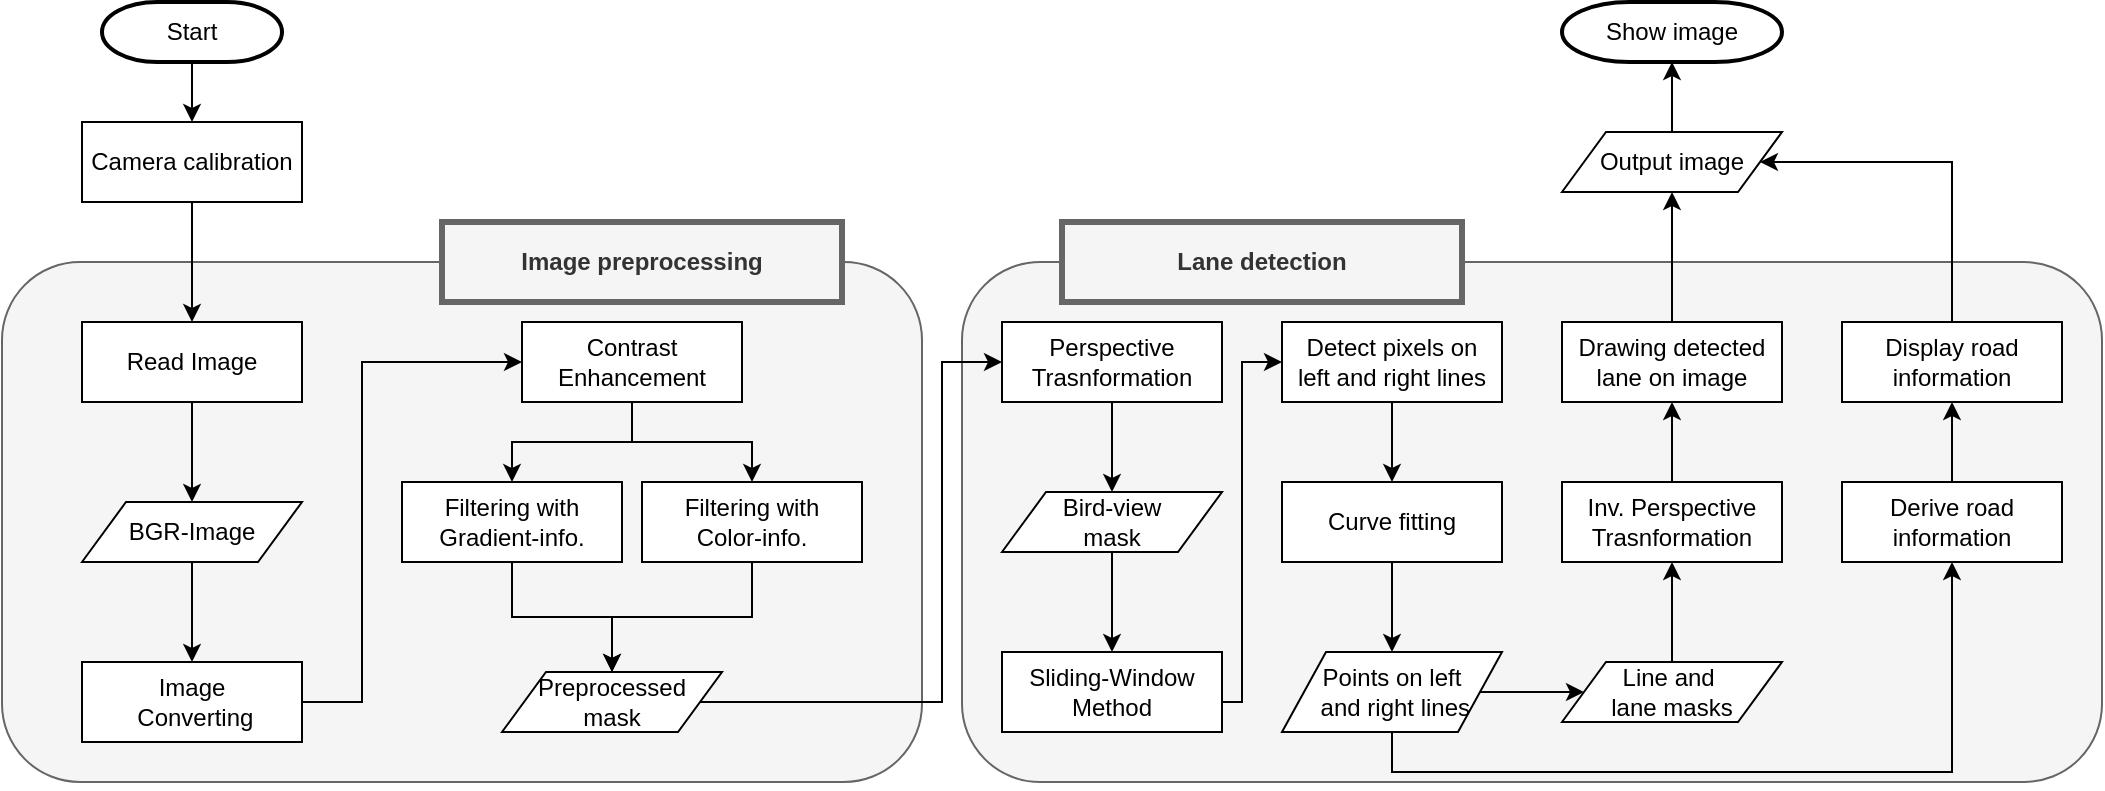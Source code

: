 <mxfile version="13.0.3" type="device"><diagram id="4iPB6XCk-d360vSC4pUv" name="Page-1"><mxGraphModel dx="1422" dy="822" grid="1" gridSize="10" guides="1" tooltips="1" connect="1" arrows="1" fold="1" page="1" pageScale="1" pageWidth="1169" pageHeight="827" math="0" shadow="0"><root><mxCell id="0"/><mxCell id="1" parent="0"/><mxCell id="Jfcrov2XrP9BF7XRXsdz-18" value="" style="rounded=1;whiteSpace=wrap;html=1;fillColor=#f5f5f5;strokeColor=#666666;fontColor=#333333;" parent="1" vertex="1"><mxGeometry x="550" y="360" width="570" height="260" as="geometry"/></mxCell><mxCell id="Jfcrov2XrP9BF7XRXsdz-1" value="" style="rounded=1;whiteSpace=wrap;html=1;fillColor=#f5f5f5;strokeColor=#666666;fontColor=#333333;" parent="1" vertex="1"><mxGeometry x="70" y="360" width="460" height="260" as="geometry"/></mxCell><mxCell id="ztRmk6boDe7PoUX3TMo4-4" style="edgeStyle=orthogonalEdgeStyle;rounded=0;orthogonalLoop=1;jettySize=auto;html=1;entryX=0.5;entryY=0;entryDx=0;entryDy=0;fontFamily=Verdana;" parent="1" source="Jfcrov2XrP9BF7XRXsdz-2" target="ztRmk6boDe7PoUX3TMo4-2" edge="1"><mxGeometry relative="1" as="geometry"/></mxCell><mxCell id="Jfcrov2XrP9BF7XRXsdz-2" value="Start" style="strokeWidth=2;html=1;shape=mxgraph.flowchart.terminator;whiteSpace=wrap;" parent="1" vertex="1"><mxGeometry x="120" y="230" width="90" height="30" as="geometry"/></mxCell><mxCell id="Jfcrov2XrP9BF7XRXsdz-45" style="edgeStyle=orthogonalEdgeStyle;rounded=0;orthogonalLoop=1;jettySize=auto;html=1;entryX=0;entryY=0.5;entryDx=0;entryDy=0;exitX=1;exitY=0.5;exitDx=0;exitDy=0;" parent="1" source="FvIlKyB8Q79RhSGsPdZf-1" target="Jfcrov2XrP9BF7XRXsdz-7" edge="1"><mxGeometry relative="1" as="geometry"><Array as="points"><mxPoint x="250" y="580"/><mxPoint x="250" y="410"/></Array></mxGeometry></mxCell><mxCell id="FvIlKyB8Q79RhSGsPdZf-2" value="" style="edgeStyle=orthogonalEdgeStyle;rounded=0;orthogonalLoop=1;jettySize=auto;html=1;" parent="1" source="Jfcrov2XrP9BF7XRXsdz-3" target="FvIlKyB8Q79RhSGsPdZf-1" edge="1"><mxGeometry relative="1" as="geometry"/></mxCell><mxCell id="Jfcrov2XrP9BF7XRXsdz-3" value="BGR-Image" style="shape=parallelogram;perimeter=parallelogramPerimeter;whiteSpace=wrap;html=1;" parent="1" vertex="1"><mxGeometry x="110" y="480" width="110" height="30" as="geometry"/></mxCell><mxCell id="Jfcrov2XrP9BF7XRXsdz-46" style="edgeStyle=orthogonalEdgeStyle;rounded=0;orthogonalLoop=1;jettySize=auto;html=1;entryX=0.5;entryY=0;entryDx=0;entryDy=0;" parent="1" source="Jfcrov2XrP9BF7XRXsdz-7" target="Jfcrov2XrP9BF7XRXsdz-12" edge="1"><mxGeometry relative="1" as="geometry"/></mxCell><mxCell id="Jfcrov2XrP9BF7XRXsdz-47" style="edgeStyle=orthogonalEdgeStyle;rounded=0;orthogonalLoop=1;jettySize=auto;html=1;" parent="1" source="Jfcrov2XrP9BF7XRXsdz-7" target="Jfcrov2XrP9BF7XRXsdz-13" edge="1"><mxGeometry relative="1" as="geometry"/></mxCell><mxCell id="Jfcrov2XrP9BF7XRXsdz-7" value="Contrast Enhancement" style="rounded=0;whiteSpace=wrap;html=1;" parent="1" vertex="1"><mxGeometry x="330" y="390" width="110" height="40" as="geometry"/></mxCell><mxCell id="Jfcrov2XrP9BF7XRXsdz-58" style="edgeStyle=orthogonalEdgeStyle;rounded=0;orthogonalLoop=1;jettySize=auto;html=1;entryX=0;entryY=0.5;entryDx=0;entryDy=0;" parent="1" source="Jfcrov2XrP9BF7XRXsdz-11" target="Jfcrov2XrP9BF7XRXsdz-25" edge="1"><mxGeometry relative="1" as="geometry"><Array as="points"><mxPoint x="540" y="580"/><mxPoint x="540" y="410"/></Array></mxGeometry></mxCell><mxCell id="Jfcrov2XrP9BF7XRXsdz-11" value="Preprocessed&lt;br&gt;mask" style="shape=parallelogram;perimeter=parallelogramPerimeter;whiteSpace=wrap;html=1;" parent="1" vertex="1"><mxGeometry x="320" y="565" width="110" height="30" as="geometry"/></mxCell><mxCell id="Jfcrov2XrP9BF7XRXsdz-48" style="edgeStyle=orthogonalEdgeStyle;rounded=0;orthogonalLoop=1;jettySize=auto;html=1;entryX=0.5;entryY=0;entryDx=0;entryDy=0;" parent="1" source="Jfcrov2XrP9BF7XRXsdz-12" target="Jfcrov2XrP9BF7XRXsdz-11" edge="1"><mxGeometry relative="1" as="geometry"/></mxCell><mxCell id="Jfcrov2XrP9BF7XRXsdz-12" value="Filtering with&lt;br&gt;Gradient-info.&lt;span style=&quot;font-family: monospace ; font-size: 0px&quot;&gt;%3CmxGraphModel%3E%3Croot%3E%3CmxCell%20id%3D%220%22%2F%3E%3CmxCell%20id%3D%221%22%20parent%3D%220%22%2F%3E%3CmxCell%20id%3D%222%22%20value%3D%22Image%26lt%3Bbr%26gt%3B%26amp%3Bnbsp%3BConverting%26lt%3Bbr%26gt%3B%22%20style%3D%22rounded%3D0%3BwhiteSpace%3Dwrap%3Bhtml%3D1%3B%22%20vertex%3D%221%22%20parent%3D%221%22%3E%3CmxGeometry%20x%3D%2270%22%20y%3D%22330%22%20width%3D%22110%22%20height%3D%2240%22%20as%3D%22geometry%22%2F%3E%3C%2FmxCell%3E%3C%2Froot%3E%3C%2FmxGraphModel%3E&lt;/span&gt;" style="rounded=0;whiteSpace=wrap;html=1;" parent="1" vertex="1"><mxGeometry x="270" y="470" width="110" height="40" as="geometry"/></mxCell><mxCell id="Jfcrov2XrP9BF7XRXsdz-49" style="edgeStyle=orthogonalEdgeStyle;rounded=0;orthogonalLoop=1;jettySize=auto;html=1;entryX=0.5;entryY=0;entryDx=0;entryDy=0;" parent="1" source="Jfcrov2XrP9BF7XRXsdz-13" target="Jfcrov2XrP9BF7XRXsdz-11" edge="1"><mxGeometry relative="1" as="geometry"/></mxCell><mxCell id="Jfcrov2XrP9BF7XRXsdz-13" value="Filtering with&lt;br&gt;Color-info.&lt;span style=&quot;font-family: monospace ; font-size: 0px&quot;&gt;%3CmxGraphModel%3E%3Croot%3E%3CmxCell%20id%3D%220%22%2F%3E%3CmxCell%20id%3D%221%22%20parent%3D%220%22%2F%3E%3CmxCell%20id%3D%222%22%20value%3D%22Image%26lt%3Bbr%26gt%3B%26amp%3Bnbsp%3BConverting%26lt%3Bbr%26gt%3B%22%20style%3D%22rounded%3D0%3BwhiteSpace%3Dwrap%3Bhtml%3D1%3B%22%20vertex%3D%221%22%20parent%3D%221%22%3E%3CmxGeometry%20x%3D%2270%22%20y%3D%22330%22%20width%3D%22110%22%20height%3D%2240%22%20as%3D%22geometry%22%2F%3E%3C%2FmxCell%3E%3C%2Froot%3E%3C%2FmxGraphModel%3E&lt;/span&gt;" style="rounded=0;whiteSpace=wrap;html=1;" parent="1" vertex="1"><mxGeometry x="390" y="470" width="110" height="40" as="geometry"/></mxCell><mxCell id="Jfcrov2XrP9BF7XRXsdz-24" style="edgeStyle=orthogonalEdgeStyle;rounded=0;orthogonalLoop=1;jettySize=auto;html=1;entryX=0.5;entryY=0;entryDx=0;entryDy=0;" parent="1" source="Jfcrov2XrP9BF7XRXsdz-22" target="Jfcrov2XrP9BF7XRXsdz-3" edge="1"><mxGeometry relative="1" as="geometry"/></mxCell><mxCell id="Jfcrov2XrP9BF7XRXsdz-22" value="Read Image" style="rounded=0;whiteSpace=wrap;html=1;" parent="1" vertex="1"><mxGeometry x="110" y="390" width="110" height="40" as="geometry"/></mxCell><mxCell id="Jfcrov2XrP9BF7XRXsdz-28" style="edgeStyle=orthogonalEdgeStyle;rounded=0;orthogonalLoop=1;jettySize=auto;html=1;entryX=0.5;entryY=0;entryDx=0;entryDy=0;" parent="1" source="Jfcrov2XrP9BF7XRXsdz-25" target="Jfcrov2XrP9BF7XRXsdz-27" edge="1"><mxGeometry relative="1" as="geometry"/></mxCell><mxCell id="Jfcrov2XrP9BF7XRXsdz-25" value="Perspective&lt;br&gt;Trasnformation" style="rounded=0;whiteSpace=wrap;html=1;" parent="1" vertex="1"><mxGeometry x="570" y="390" width="110" height="40" as="geometry"/></mxCell><mxCell id="Jfcrov2XrP9BF7XRXsdz-37" style="edgeStyle=orthogonalEdgeStyle;rounded=0;orthogonalLoop=1;jettySize=auto;html=1;entryX=0.5;entryY=0;entryDx=0;entryDy=0;" parent="1" source="Jfcrov2XrP9BF7XRXsdz-27" target="Jfcrov2XrP9BF7XRXsdz-30" edge="1"><mxGeometry relative="1" as="geometry"/></mxCell><mxCell id="Jfcrov2XrP9BF7XRXsdz-27" value="Bird-view&lt;br&gt;mask" style="shape=parallelogram;perimeter=parallelogramPerimeter;whiteSpace=wrap;html=1;" parent="1" vertex="1"><mxGeometry x="570" y="475" width="110" height="30" as="geometry"/></mxCell><mxCell id="Jfcrov2XrP9BF7XRXsdz-38" style="edgeStyle=orthogonalEdgeStyle;rounded=0;orthogonalLoop=1;jettySize=auto;html=1;entryX=0;entryY=0.5;entryDx=0;entryDy=0;" parent="1" source="Jfcrov2XrP9BF7XRXsdz-30" target="Jfcrov2XrP9BF7XRXsdz-32" edge="1"><mxGeometry relative="1" as="geometry"><Array as="points"><mxPoint x="690" y="580"/><mxPoint x="690" y="410"/></Array></mxGeometry></mxCell><mxCell id="Jfcrov2XrP9BF7XRXsdz-30" value="Sliding-Window&lt;br&gt;Method" style="rounded=0;whiteSpace=wrap;html=1;" parent="1" vertex="1"><mxGeometry x="570" y="555" width="110" height="40" as="geometry"/></mxCell><mxCell id="Jfcrov2XrP9BF7XRXsdz-39" style="edgeStyle=orthogonalEdgeStyle;rounded=0;orthogonalLoop=1;jettySize=auto;html=1;entryX=0.5;entryY=0;entryDx=0;entryDy=0;" parent="1" source="Jfcrov2XrP9BF7XRXsdz-32" target="Jfcrov2XrP9BF7XRXsdz-36" edge="1"><mxGeometry relative="1" as="geometry"/></mxCell><mxCell id="Jfcrov2XrP9BF7XRXsdz-32" value="Detect pixels on &lt;br&gt;left and right lines" style="rounded=0;whiteSpace=wrap;html=1;" parent="1" vertex="1"><mxGeometry x="710" y="390" width="110" height="40" as="geometry"/></mxCell><mxCell id="Jfcrov2XrP9BF7XRXsdz-41" style="edgeStyle=orthogonalEdgeStyle;rounded=0;orthogonalLoop=1;jettySize=auto;html=1;entryX=0.5;entryY=0;entryDx=0;entryDy=0;" parent="1" source="Jfcrov2XrP9BF7XRXsdz-36" target="Jfcrov2XrP9BF7XRXsdz-40" edge="1"><mxGeometry relative="1" as="geometry"/></mxCell><mxCell id="Jfcrov2XrP9BF7XRXsdz-36" value="Curve fitting" style="rounded=0;whiteSpace=wrap;html=1;" parent="1" vertex="1"><mxGeometry x="710" y="470" width="110" height="40" as="geometry"/></mxCell><mxCell id="Jfcrov2XrP9BF7XRXsdz-55" style="edgeStyle=orthogonalEdgeStyle;rounded=0;orthogonalLoop=1;jettySize=auto;html=1;entryX=0;entryY=0.5;entryDx=0;entryDy=0;" parent="1" source="Jfcrov2XrP9BF7XRXsdz-40" target="Jfcrov2XrP9BF7XRXsdz-44" edge="1"><mxGeometry relative="1" as="geometry"/></mxCell><mxCell id="ZwkVB2w0EtYRF58uyBYT-2" style="edgeStyle=orthogonalEdgeStyle;rounded=0;orthogonalLoop=1;jettySize=auto;html=1;entryX=0.5;entryY=1;entryDx=0;entryDy=0;exitX=0.5;exitY=1;exitDx=0;exitDy=0;" edge="1" parent="1" source="Jfcrov2XrP9BF7XRXsdz-40" target="ZwkVB2w0EtYRF58uyBYT-1"><mxGeometry relative="1" as="geometry"/></mxCell><mxCell id="Jfcrov2XrP9BF7XRXsdz-40" value="Points on left&lt;br&gt;&amp;nbsp;and right lines" style="shape=parallelogram;perimeter=parallelogramPerimeter;whiteSpace=wrap;html=1;" parent="1" vertex="1"><mxGeometry x="710" y="555" width="110" height="40" as="geometry"/></mxCell><mxCell id="Jfcrov2XrP9BF7XRXsdz-56" style="edgeStyle=orthogonalEdgeStyle;rounded=0;orthogonalLoop=1;jettySize=auto;html=1;entryX=0.5;entryY=1;entryDx=0;entryDy=0;" parent="1" source="Jfcrov2XrP9BF7XRXsdz-44" target="Jfcrov2XrP9BF7XRXsdz-53" edge="1"><mxGeometry relative="1" as="geometry"/></mxCell><mxCell id="Jfcrov2XrP9BF7XRXsdz-44" value="Line and&amp;nbsp;&lt;br&gt;lane masks" style="shape=parallelogram;perimeter=parallelogramPerimeter;whiteSpace=wrap;html=1;" parent="1" vertex="1"><mxGeometry x="850" y="560" width="110" height="30" as="geometry"/></mxCell><mxCell id="Jfcrov2XrP9BF7XRXsdz-57" style="edgeStyle=orthogonalEdgeStyle;rounded=0;orthogonalLoop=1;jettySize=auto;html=1;entryX=0.5;entryY=1;entryDx=0;entryDy=0;" parent="1" source="Jfcrov2XrP9BF7XRXsdz-53" target="Jfcrov2XrP9BF7XRXsdz-54" edge="1"><mxGeometry relative="1" as="geometry"/></mxCell><mxCell id="Jfcrov2XrP9BF7XRXsdz-53" value="Inv. Perspective&lt;br&gt;Trasnformation" style="rounded=0;whiteSpace=wrap;html=1;" parent="1" vertex="1"><mxGeometry x="850" y="470" width="110" height="40" as="geometry"/></mxCell><mxCell id="Jfcrov2XrP9BF7XRXsdz-61" style="edgeStyle=orthogonalEdgeStyle;rounded=0;orthogonalLoop=1;jettySize=auto;html=1;entryX=0.5;entryY=1;entryDx=0;entryDy=0;" parent="1" source="Jfcrov2XrP9BF7XRXsdz-54" target="Jfcrov2XrP9BF7XRXsdz-60" edge="1"><mxGeometry relative="1" as="geometry"/></mxCell><mxCell id="Jfcrov2XrP9BF7XRXsdz-54" value="Drawing detected&lt;br&gt;lane on image" style="rounded=0;whiteSpace=wrap;html=1;" parent="1" vertex="1"><mxGeometry x="850" y="390" width="110" height="40" as="geometry"/></mxCell><mxCell id="ztRmk6boDe7PoUX3TMo4-6" value="" style="edgeStyle=orthogonalEdgeStyle;rounded=0;orthogonalLoop=1;jettySize=auto;html=1;fontFamily=Verdana;" parent="1" source="Jfcrov2XrP9BF7XRXsdz-60" target="Jfcrov2XrP9BF7XRXsdz-62" edge="1"><mxGeometry relative="1" as="geometry"/></mxCell><mxCell id="Jfcrov2XrP9BF7XRXsdz-60" value="Output image" style="shape=parallelogram;perimeter=parallelogramPerimeter;whiteSpace=wrap;html=1;" parent="1" vertex="1"><mxGeometry x="850" y="295" width="110" height="30" as="geometry"/></mxCell><mxCell id="Jfcrov2XrP9BF7XRXsdz-62" value="Show image" style="strokeWidth=2;html=1;shape=mxgraph.flowchart.terminator;whiteSpace=wrap;" parent="1" vertex="1"><mxGeometry x="850" y="230" width="110" height="30" as="geometry"/></mxCell><mxCell id="ztRmk6boDe7PoUX3TMo4-5" style="edgeStyle=orthogonalEdgeStyle;rounded=0;orthogonalLoop=1;jettySize=auto;html=1;fontFamily=Verdana;" parent="1" source="ztRmk6boDe7PoUX3TMo4-2" target="Jfcrov2XrP9BF7XRXsdz-22" edge="1"><mxGeometry relative="1" as="geometry"/></mxCell><mxCell id="ztRmk6boDe7PoUX3TMo4-2" value="Camera calibration" style="rounded=0;whiteSpace=wrap;html=1;" parent="1" vertex="1"><mxGeometry x="110" y="290" width="110" height="40" as="geometry"/></mxCell><mxCell id="0dxFjgyV9NRWljx_p66G-1" value="Image preprocessing" style="rounded=0;whiteSpace=wrap;html=1;fillColor=#f5f5f5;strokeColor=#666666;fontColor=#333333;strokeWidth=3;fontStyle=1" parent="1" vertex="1"><mxGeometry x="290" y="340" width="200" height="40" as="geometry"/></mxCell><mxCell id="0dxFjgyV9NRWljx_p66G-2" value="Lane detection" style="rounded=0;whiteSpace=wrap;html=1;fillColor=#f5f5f5;strokeColor=#666666;fontColor=#333333;strokeWidth=3;fontStyle=1" parent="1" vertex="1"><mxGeometry x="600" y="340" width="200" height="40" as="geometry"/></mxCell><mxCell id="FvIlKyB8Q79RhSGsPdZf-1" value="Image&lt;br&gt;&amp;nbsp;Converting&lt;br&gt;" style="rounded=0;whiteSpace=wrap;html=1;" parent="1" vertex="1"><mxGeometry x="110" y="560" width="110" height="40" as="geometry"/></mxCell><mxCell id="ZwkVB2w0EtYRF58uyBYT-4" value="" style="edgeStyle=orthogonalEdgeStyle;rounded=0;orthogonalLoop=1;jettySize=auto;html=1;" edge="1" parent="1" source="ZwkVB2w0EtYRF58uyBYT-1" target="ZwkVB2w0EtYRF58uyBYT-3"><mxGeometry relative="1" as="geometry"/></mxCell><mxCell id="ZwkVB2w0EtYRF58uyBYT-1" value="Derive road information" style="rounded=0;whiteSpace=wrap;html=1;" vertex="1" parent="1"><mxGeometry x="990" y="470" width="110" height="40" as="geometry"/></mxCell><mxCell id="ZwkVB2w0EtYRF58uyBYT-5" style="edgeStyle=orthogonalEdgeStyle;rounded=0;orthogonalLoop=1;jettySize=auto;html=1;entryX=1;entryY=0.5;entryDx=0;entryDy=0;exitX=0.5;exitY=0;exitDx=0;exitDy=0;" edge="1" parent="1" source="ZwkVB2w0EtYRF58uyBYT-3" target="Jfcrov2XrP9BF7XRXsdz-60"><mxGeometry relative="1" as="geometry"><Array as="points"><mxPoint x="1045" y="310"/></Array></mxGeometry></mxCell><mxCell id="ZwkVB2w0EtYRF58uyBYT-3" value="Display road information" style="rounded=0;whiteSpace=wrap;html=1;" vertex="1" parent="1"><mxGeometry x="990" y="390" width="110" height="40" as="geometry"/></mxCell></root></mxGraphModel></diagram></mxfile>
